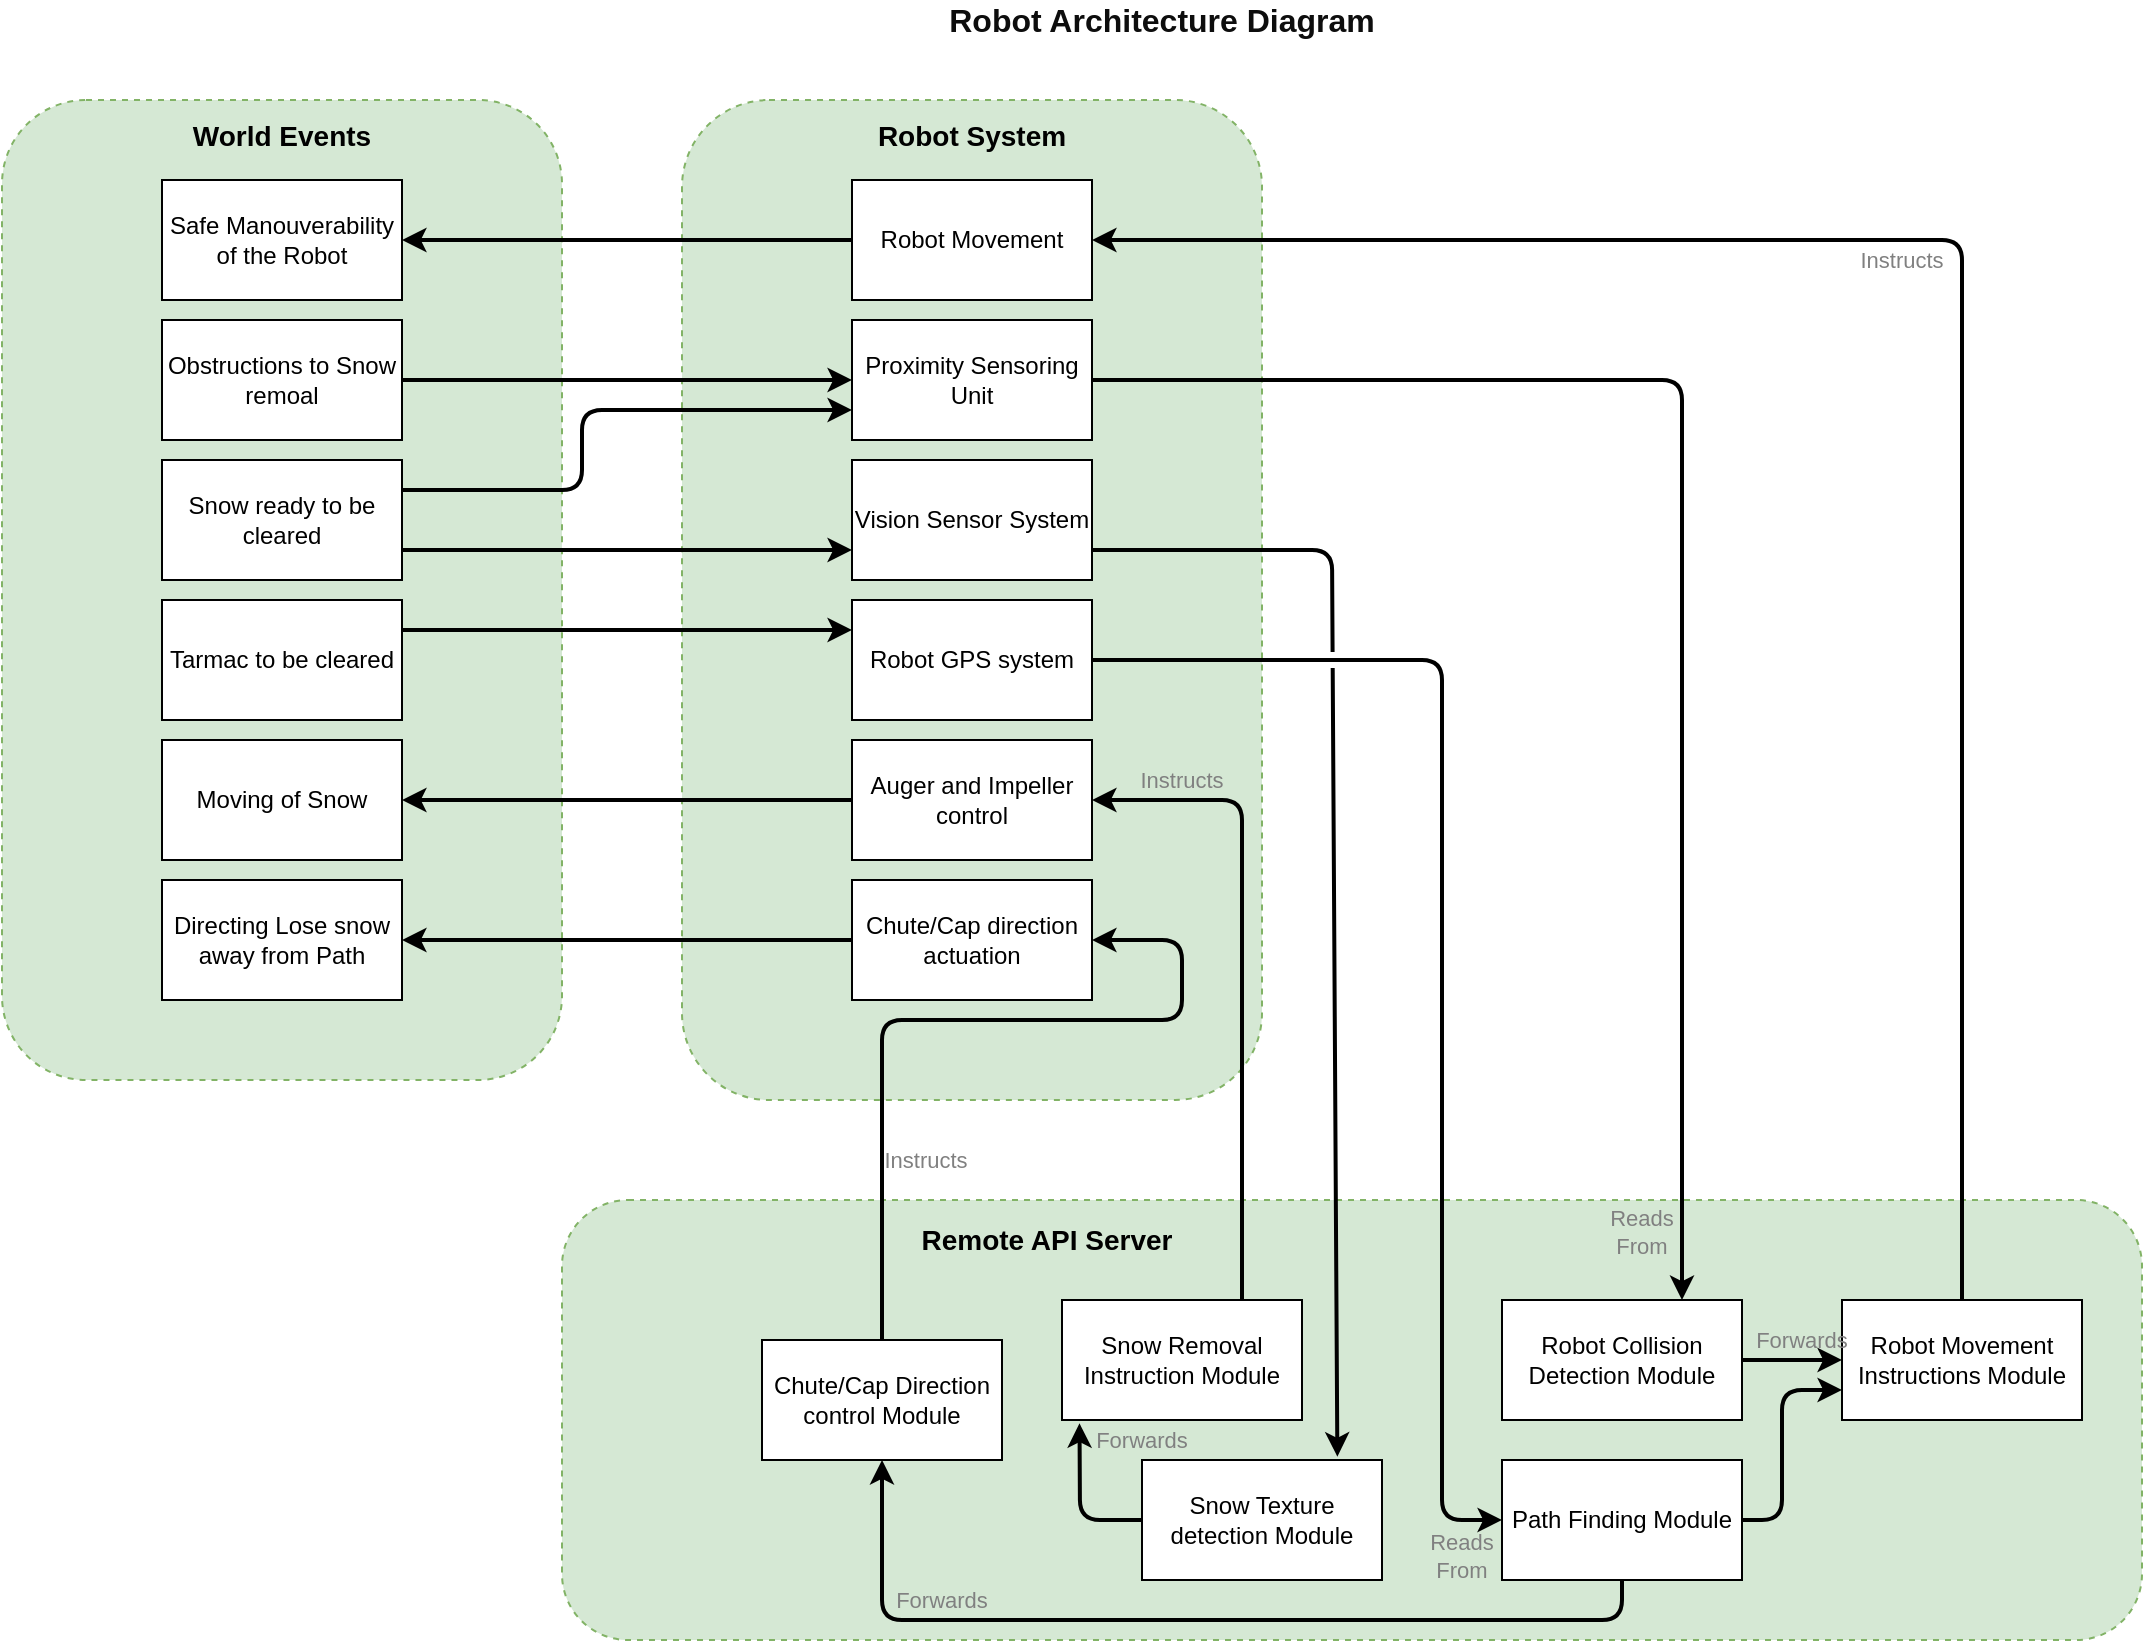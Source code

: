 <mxfile version="14.5.8" type="device"><diagram id="9Z_kLfUDJyTkrccFFFFG" name="Page-1"><mxGraphModel dx="1635" dy="848" grid="1" gridSize="10" guides="1" tooltips="1" connect="1" arrows="1" fold="1" page="1" pageScale="1" pageWidth="850" pageHeight="1100" math="0" shadow="0"><root><mxCell id="0"/><mxCell id="1" parent="0"/><mxCell id="mssA7Ni5IeLWotyai_RB-17" value="" style="rounded=1;whiteSpace=wrap;html=1;dashed=1;fillColor=#d5e8d4;strokeColor=#82b366;" parent="1" vertex="1"><mxGeometry x="240" y="160" width="280" height="490" as="geometry"/></mxCell><mxCell id="mssA7Ni5IeLWotyai_RB-4" value="" style="rounded=1;whiteSpace=wrap;html=1;dashed=1;fillColor=#d5e8d4;strokeColor=#82b366;" parent="1" vertex="1"><mxGeometry x="580" y="160" width="290" height="500" as="geometry"/></mxCell><mxCell id="mssA7Ni5IeLWotyai_RB-5" value="&lt;b&gt;&lt;font style=&quot;font-size: 14px&quot;&gt;Robot System&lt;/font&gt;&lt;/b&gt;" style="text;html=1;strokeColor=none;fillColor=none;align=center;verticalAlign=middle;whiteSpace=wrap;rounded=0;" parent="1" vertex="1"><mxGeometry x="665" y="168" width="120" height="20" as="geometry"/></mxCell><mxCell id="mssA7Ni5IeLWotyai_RB-7" value="" style="rounded=1;whiteSpace=wrap;html=1;dashed=1;fillColor=#d5e8d4;strokeColor=#82b366;" parent="1" vertex="1"><mxGeometry x="520" y="710" width="790" height="220" as="geometry"/></mxCell><mxCell id="mssA7Ni5IeLWotyai_RB-8" value="&lt;b&gt;&lt;font style=&quot;font-size: 14px&quot;&gt;Remote API Server&lt;/font&gt;&lt;/b&gt;" style="text;html=1;strokeColor=none;fillColor=none;align=center;verticalAlign=middle;whiteSpace=wrap;rounded=0;" parent="1" vertex="1"><mxGeometry x="695" y="720" width="135" height="20" as="geometry"/></mxCell><mxCell id="mssA7Ni5IeLWotyai_RB-9" value="&lt;b&gt;&lt;font style=&quot;font-size: 14px&quot;&gt;World Events&lt;/font&gt;&lt;/b&gt;" style="text;html=1;strokeColor=none;fillColor=none;align=center;verticalAlign=middle;whiteSpace=wrap;rounded=0;" parent="1" vertex="1"><mxGeometry x="320" y="168" width="120" height="20" as="geometry"/></mxCell><mxCell id="mssA7Ni5IeLWotyai_RB-12" value="Robot Movement" style="rounded=0;whiteSpace=wrap;html=1;" parent="1" vertex="1"><mxGeometry x="665" y="200" width="120" height="60" as="geometry"/></mxCell><mxCell id="mssA7Ni5IeLWotyai_RB-15" value="Auger and Impeller control" style="rounded=0;whiteSpace=wrap;html=1;" parent="1" vertex="1"><mxGeometry x="665" y="480" width="120" height="60" as="geometry"/></mxCell><mxCell id="mssA7Ni5IeLWotyai_RB-16" value="Proximity Sensoring Unit" style="rounded=0;whiteSpace=wrap;html=1;" parent="1" vertex="1"><mxGeometry x="665" y="270" width="120" height="60" as="geometry"/></mxCell><mxCell id="mssA7Ni5IeLWotyai_RB-21" value="Chute/Cap direction actuation" style="rounded=0;whiteSpace=wrap;html=1;" parent="1" vertex="1"><mxGeometry x="665" y="550" width="120" height="60" as="geometry"/></mxCell><mxCell id="mssA7Ni5IeLWotyai_RB-22" value="Vision Sensor System" style="rounded=0;whiteSpace=wrap;html=1;" parent="1" vertex="1"><mxGeometry x="665" y="340" width="120" height="60" as="geometry"/></mxCell><mxCell id="mssA7Ni5IeLWotyai_RB-25" value="Robot Collision Detection Module" style="rounded=0;whiteSpace=wrap;html=1;" parent="1" vertex="1"><mxGeometry x="990" y="760" width="120" height="60" as="geometry"/></mxCell><mxCell id="mssA7Ni5IeLWotyai_RB-26" value="Obstructions to Snow remoal" style="rounded=0;whiteSpace=wrap;html=1;" parent="1" vertex="1"><mxGeometry x="320" y="270" width="120" height="60" as="geometry"/></mxCell><mxCell id="mssA7Ni5IeLWotyai_RB-34" value="Reads From" style="text;html=1;strokeColor=none;fillColor=none;align=center;verticalAlign=middle;whiteSpace=wrap;rounded=0;fontSize=11;fontColor=#808080;" parent="1" vertex="1"><mxGeometry x="1040" y="716" width="40" height="20" as="geometry"/></mxCell><mxCell id="mssA7Ni5IeLWotyai_RB-37" value="" style="endArrow=classic;html=1;strokeWidth=2;exitX=1;exitY=0.5;exitDx=0;exitDy=0;entryX=0.75;entryY=0;entryDx=0;entryDy=0;" parent="1" source="mssA7Ni5IeLWotyai_RB-16" target="mssA7Ni5IeLWotyai_RB-25" edge="1"><mxGeometry width="50" height="50" relative="1" as="geometry"><mxPoint x="690" y="790" as="sourcePoint"/><mxPoint x="740" y="740" as="targetPoint"/><Array as="points"><mxPoint x="1080" y="300"/></Array></mxGeometry></mxCell><mxCell id="mssA7Ni5IeLWotyai_RB-38" value="Robot Movement Instructions Module" style="rounded=0;whiteSpace=wrap;html=1;" parent="1" vertex="1"><mxGeometry x="1160" y="760" width="120" height="60" as="geometry"/></mxCell><mxCell id="mssA7Ni5IeLWotyai_RB-39" value="" style="endArrow=classic;html=1;strokeWidth=2;exitX=0.5;exitY=0;exitDx=0;exitDy=0;entryX=1;entryY=0.5;entryDx=0;entryDy=0;" parent="1" source="mssA7Ni5IeLWotyai_RB-38" target="mssA7Ni5IeLWotyai_RB-12" edge="1"><mxGeometry width="50" height="50" relative="1" as="geometry"><mxPoint x="1080" y="660" as="sourcePoint"/><mxPoint x="1130" y="610" as="targetPoint"/><Array as="points"><mxPoint x="1220" y="230"/></Array></mxGeometry></mxCell><mxCell id="mssA7Ni5IeLWotyai_RB-40" value="Instructs" style="text;html=1;strokeColor=none;fillColor=none;align=center;verticalAlign=middle;whiteSpace=wrap;rounded=0;fontSize=11;fontColor=#808080;" parent="1" vertex="1"><mxGeometry x="1170" y="230" width="40" height="20" as="geometry"/></mxCell><mxCell id="mssA7Ni5IeLWotyai_RB-41" value="" style="endArrow=classic;html=1;strokeWidth=2;exitX=1;exitY=0.5;exitDx=0;exitDy=0;entryX=0;entryY=0.5;entryDx=0;entryDy=0;" parent="1" source="mssA7Ni5IeLWotyai_RB-25" target="mssA7Ni5IeLWotyai_RB-38" edge="1"><mxGeometry width="50" height="50" relative="1" as="geometry"><mxPoint x="1110" y="830" as="sourcePoint"/><mxPoint x="1160" y="780" as="targetPoint"/></mxGeometry></mxCell><mxCell id="mssA7Ni5IeLWotyai_RB-42" value="Forwards" style="text;html=1;strokeColor=none;fillColor=none;align=center;verticalAlign=middle;whiteSpace=wrap;rounded=0;fontSize=11;fontColor=#808080;" parent="1" vertex="1"><mxGeometry x="1120" y="770" width="40" height="20" as="geometry"/></mxCell><mxCell id="mssA7Ni5IeLWotyai_RB-43" value="Path Finding Module" style="rounded=0;whiteSpace=wrap;html=1;" parent="1" vertex="1"><mxGeometry x="990" y="840" width="120" height="60" as="geometry"/></mxCell><mxCell id="mssA7Ni5IeLWotyai_RB-45" value="" style="endArrow=classic;html=1;strokeWidth=2;exitX=1;exitY=0.5;exitDx=0;exitDy=0;entryX=0;entryY=0.5;entryDx=0;entryDy=0;jumpStyle=none;" parent="1" source="ZScgzBmwnThzwGxr0g28-1" target="mssA7Ni5IeLWotyai_RB-43" edge="1"><mxGeometry width="50" height="50" relative="1" as="geometry"><mxPoint x="690" y="660" as="sourcePoint"/><mxPoint x="740" y="610" as="targetPoint"/><Array as="points"><mxPoint x="960" y="440"/><mxPoint x="960" y="870"/></Array></mxGeometry></mxCell><mxCell id="mssA7Ni5IeLWotyai_RB-46" value="Reads From" style="text;html=1;strokeColor=none;fillColor=none;align=center;verticalAlign=middle;whiteSpace=wrap;rounded=0;fontSize=11;fontColor=#808080;" parent="1" vertex="1"><mxGeometry x="950" y="876" width="40" height="24" as="geometry"/></mxCell><mxCell id="mssA7Ni5IeLWotyai_RB-48" value="" style="endArrow=classic;html=1;strokeWidth=2;exitX=1;exitY=0.5;exitDx=0;exitDy=0;entryX=0;entryY=0.75;entryDx=0;entryDy=0;" parent="1" source="mssA7Ni5IeLWotyai_RB-43" target="mssA7Ni5IeLWotyai_RB-38" edge="1"><mxGeometry width="50" height="50" relative="1" as="geometry"><mxPoint x="1130" y="890" as="sourcePoint"/><mxPoint x="1180" y="840" as="targetPoint"/><Array as="points"><mxPoint x="1130" y="870"/><mxPoint x="1130" y="805"/></Array></mxGeometry></mxCell><mxCell id="mssA7Ni5IeLWotyai_RB-49" value="Snow Texture detection Module" style="rounded=0;whiteSpace=wrap;html=1;" parent="1" vertex="1"><mxGeometry x="810" y="840" width="120" height="60" as="geometry"/></mxCell><mxCell id="mssA7Ni5IeLWotyai_RB-50" value="" style="endArrow=classic;html=1;strokeWidth=2;exitX=1;exitY=0.75;exitDx=0;exitDy=0;entryX=0.814;entryY=-0.028;entryDx=0;entryDy=0;entryPerimeter=0;jumpStyle=gap;" parent="1" source="mssA7Ni5IeLWotyai_RB-22" target="mssA7Ni5IeLWotyai_RB-49" edge="1"><mxGeometry width="50" height="50" relative="1" as="geometry"><mxPoint x="820" y="430" as="sourcePoint"/><mxPoint x="870" y="380" as="targetPoint"/><Array as="points"><mxPoint x="905" y="385"/></Array></mxGeometry></mxCell><mxCell id="mssA7Ni5IeLWotyai_RB-52" value="Snow Removal Instruction Module" style="rounded=0;whiteSpace=wrap;html=1;" parent="1" vertex="1"><mxGeometry x="770" y="760" width="120" height="60" as="geometry"/></mxCell><mxCell id="mssA7Ni5IeLWotyai_RB-54" value="" style="endArrow=classic;html=1;strokeWidth=2;exitX=0;exitY=0.5;exitDx=0;exitDy=0;entryX=0.073;entryY=1.028;entryDx=0;entryDy=0;entryPerimeter=0;" parent="1" source="mssA7Ni5IeLWotyai_RB-49" target="mssA7Ni5IeLWotyai_RB-52" edge="1"><mxGeometry width="50" height="50" relative="1" as="geometry"><mxPoint x="730" y="880" as="sourcePoint"/><mxPoint x="780" y="830" as="targetPoint"/><Array as="points"><mxPoint x="779" y="870"/></Array></mxGeometry></mxCell><mxCell id="mssA7Ni5IeLWotyai_RB-55" value="Forwards" style="text;html=1;strokeColor=none;fillColor=none;align=center;verticalAlign=middle;whiteSpace=wrap;rounded=0;fontSize=11;fontColor=#808080;" parent="1" vertex="1"><mxGeometry x="790" y="820" width="40" height="20" as="geometry"/></mxCell><mxCell id="mssA7Ni5IeLWotyai_RB-56" value="" style="endArrow=classic;html=1;strokeWidth=2;exitX=0.75;exitY=0;exitDx=0;exitDy=0;entryX=1;entryY=0.5;entryDx=0;entryDy=0;" parent="1" source="mssA7Ni5IeLWotyai_RB-52" target="mssA7Ni5IeLWotyai_RB-15" edge="1"><mxGeometry width="50" height="50" relative="1" as="geometry"><mxPoint x="810" y="600" as="sourcePoint"/><mxPoint x="860" y="550" as="targetPoint"/><Array as="points"><mxPoint x="860" y="510"/></Array></mxGeometry></mxCell><mxCell id="mssA7Ni5IeLWotyai_RB-57" value="Instructs" style="text;html=1;strokeColor=none;fillColor=none;align=center;verticalAlign=middle;whiteSpace=wrap;rounded=0;fontSize=11;fontColor=#808080;" parent="1" vertex="1"><mxGeometry x="810" y="490" width="40" height="20" as="geometry"/></mxCell><mxCell id="mssA7Ni5IeLWotyai_RB-58" value="Chute/Cap Direction control Module" style="rounded=0;whiteSpace=wrap;html=1;" parent="1" vertex="1"><mxGeometry x="620" y="780" width="120" height="60" as="geometry"/></mxCell><mxCell id="mssA7Ni5IeLWotyai_RB-59" value="" style="endArrow=classic;html=1;strokeWidth=2;exitX=0.5;exitY=1;exitDx=0;exitDy=0;entryX=0.5;entryY=1;entryDx=0;entryDy=0;" parent="1" source="mssA7Ni5IeLWotyai_RB-43" target="mssA7Ni5IeLWotyai_RB-58" edge="1"><mxGeometry width="50" height="50" relative="1" as="geometry"><mxPoint x="690" y="940" as="sourcePoint"/><mxPoint x="740" y="890" as="targetPoint"/><Array as="points"><mxPoint x="1050" y="920"/><mxPoint x="680" y="920"/></Array></mxGeometry></mxCell><mxCell id="mssA7Ni5IeLWotyai_RB-60" value="Forwards" style="text;html=1;strokeColor=none;fillColor=none;align=center;verticalAlign=middle;whiteSpace=wrap;rounded=0;fontSize=11;fontColor=#808080;" parent="1" vertex="1"><mxGeometry x="690" y="900" width="40" height="20" as="geometry"/></mxCell><mxCell id="mssA7Ni5IeLWotyai_RB-61" value="" style="endArrow=classic;html=1;strokeWidth=2;entryX=1;entryY=0.5;entryDx=0;entryDy=0;exitX=0.5;exitY=0;exitDx=0;exitDy=0;" parent="1" source="mssA7Ni5IeLWotyai_RB-58" target="mssA7Ni5IeLWotyai_RB-21" edge="1"><mxGeometry width="50" height="50" relative="1" as="geometry"><mxPoint x="770" y="640" as="sourcePoint"/><mxPoint x="820" y="590" as="targetPoint"/><Array as="points"><mxPoint x="680" y="620"/><mxPoint x="830" y="620"/><mxPoint x="830" y="580"/></Array></mxGeometry></mxCell><mxCell id="mssA7Ni5IeLWotyai_RB-62" value="Instructs" style="text;html=1;strokeColor=none;fillColor=none;align=center;verticalAlign=middle;whiteSpace=wrap;rounded=0;fontSize=11;fontColor=#808080;" parent="1" vertex="1"><mxGeometry x="682" y="680" width="40" height="20" as="geometry"/></mxCell><mxCell id="mssA7Ni5IeLWotyai_RB-63" value="" style="endArrow=classic;html=1;strokeWidth=2;entryX=0;entryY=0.5;entryDx=0;entryDy=0;exitX=1;exitY=0.5;exitDx=0;exitDy=0;" parent="1" source="mssA7Ni5IeLWotyai_RB-26" target="mssA7Ni5IeLWotyai_RB-16" edge="1"><mxGeometry width="50" height="50" relative="1" as="geometry"><mxPoint x="470" y="310" as="sourcePoint"/><mxPoint x="520" y="260" as="targetPoint"/></mxGeometry></mxCell><mxCell id="mssA7Ni5IeLWotyai_RB-64" value="Tarmac to be cleared" style="rounded=0;whiteSpace=wrap;html=1;" parent="1" vertex="1"><mxGeometry x="320" y="410" width="120" height="60" as="geometry"/></mxCell><mxCell id="mssA7Ni5IeLWotyai_RB-65" value="Snow ready to be cleared" style="rounded=0;whiteSpace=wrap;html=1;" parent="1" vertex="1"><mxGeometry x="320" y="340" width="120" height="60" as="geometry"/></mxCell><mxCell id="mssA7Ni5IeLWotyai_RB-66" value="" style="endArrow=classic;html=1;strokeWidth=2;exitX=1;exitY=0.25;exitDx=0;exitDy=0;entryX=0;entryY=0.25;entryDx=0;entryDy=0;" parent="1" source="mssA7Ni5IeLWotyai_RB-64" target="ZScgzBmwnThzwGxr0g28-1" edge="1"><mxGeometry width="50" height="50" relative="1" as="geometry"><mxPoint x="460" y="410" as="sourcePoint"/><mxPoint x="510" y="360" as="targetPoint"/><Array as="points"><mxPoint x="550" y="425"/><mxPoint x="600" y="425"/></Array></mxGeometry></mxCell><mxCell id="mssA7Ni5IeLWotyai_RB-67" value="" style="endArrow=classic;html=1;strokeWidth=2;exitX=1;exitY=0.25;exitDx=0;exitDy=0;entryX=0;entryY=0.75;entryDx=0;entryDy=0;" parent="1" source="mssA7Ni5IeLWotyai_RB-65" target="mssA7Ni5IeLWotyai_RB-16" edge="1"><mxGeometry width="50" height="50" relative="1" as="geometry"><mxPoint x="470" y="450" as="sourcePoint"/><mxPoint x="520" y="400" as="targetPoint"/><Array as="points"><mxPoint x="530" y="355"/><mxPoint x="530" y="315"/></Array></mxGeometry></mxCell><mxCell id="mssA7Ni5IeLWotyai_RB-68" value="Safe Manouverability of the Robot" style="rounded=0;whiteSpace=wrap;html=1;" parent="1" vertex="1"><mxGeometry x="320" y="200" width="120" height="60" as="geometry"/></mxCell><mxCell id="mssA7Ni5IeLWotyai_RB-69" value="" style="endArrow=classic;html=1;strokeWidth=2;exitX=0;exitY=0.5;exitDx=0;exitDy=0;" parent="1" source="mssA7Ni5IeLWotyai_RB-12" target="mssA7Ni5IeLWotyai_RB-68" edge="1"><mxGeometry width="50" height="50" relative="1" as="geometry"><mxPoint x="460" y="250" as="sourcePoint"/><mxPoint x="510" y="200" as="targetPoint"/></mxGeometry></mxCell><mxCell id="mssA7Ni5IeLWotyai_RB-70" value="Moving of Snow" style="rounded=0;whiteSpace=wrap;html=1;" parent="1" vertex="1"><mxGeometry x="320" y="480" width="120" height="60" as="geometry"/></mxCell><mxCell id="mssA7Ni5IeLWotyai_RB-71" value="" style="endArrow=classic;html=1;strokeWidth=2;exitX=0;exitY=0.5;exitDx=0;exitDy=0;entryX=1;entryY=0.5;entryDx=0;entryDy=0;" parent="1" source="mssA7Ni5IeLWotyai_RB-15" target="mssA7Ni5IeLWotyai_RB-70" edge="1"><mxGeometry width="50" height="50" relative="1" as="geometry"><mxPoint x="440" y="500" as="sourcePoint"/><mxPoint x="490" y="450" as="targetPoint"/><Array as="points"><mxPoint x="540" y="510"/></Array></mxGeometry></mxCell><mxCell id="mssA7Ni5IeLWotyai_RB-72" value="Directing Lose snow away from Path" style="rounded=0;whiteSpace=wrap;html=1;" parent="1" vertex="1"><mxGeometry x="320" y="550" width="120" height="60" as="geometry"/></mxCell><mxCell id="mssA7Ni5IeLWotyai_RB-73" value="" style="endArrow=classic;html=1;strokeWidth=2;exitX=0;exitY=0.5;exitDx=0;exitDy=0;entryX=1;entryY=0.5;entryDx=0;entryDy=0;" parent="1" source="mssA7Ni5IeLWotyai_RB-21" target="mssA7Ni5IeLWotyai_RB-72" edge="1"><mxGeometry width="50" height="50" relative="1" as="geometry"><mxPoint x="420" y="590" as="sourcePoint"/><mxPoint x="470" y="540" as="targetPoint"/><Array as="points"><mxPoint x="550" y="580"/></Array></mxGeometry></mxCell><mxCell id="mssA7Ni5IeLWotyai_RB-74" value="Robot Architecture Diagram" style="text;html=1;strokeColor=none;fillColor=none;align=center;verticalAlign=middle;whiteSpace=wrap;rounded=0;fontSize=16;fontStyle=1;fontColor=#0D0D0D;" parent="1" vertex="1"><mxGeometry x="700" y="110" width="240" height="20" as="geometry"/></mxCell><mxCell id="ZScgzBmwnThzwGxr0g28-1" value="Robot GPS system" style="rounded=0;whiteSpace=wrap;html=1;" parent="1" vertex="1"><mxGeometry x="665" y="410" width="120" height="60" as="geometry"/></mxCell><mxCell id="NX5NssfZd27biaiubas9-1" value="" style="endArrow=classic;html=1;strokeWidth=2;exitX=1;exitY=0.75;exitDx=0;exitDy=0;entryX=0;entryY=0.75;entryDx=0;entryDy=0;" edge="1" parent="1" source="mssA7Ni5IeLWotyai_RB-65" target="mssA7Ni5IeLWotyai_RB-22"><mxGeometry width="50" height="50" relative="1" as="geometry"><mxPoint x="427" y="390" as="sourcePoint"/><mxPoint x="682" y="390" as="targetPoint"/><Array as="points"/></mxGeometry></mxCell></root></mxGraphModel></diagram></mxfile>